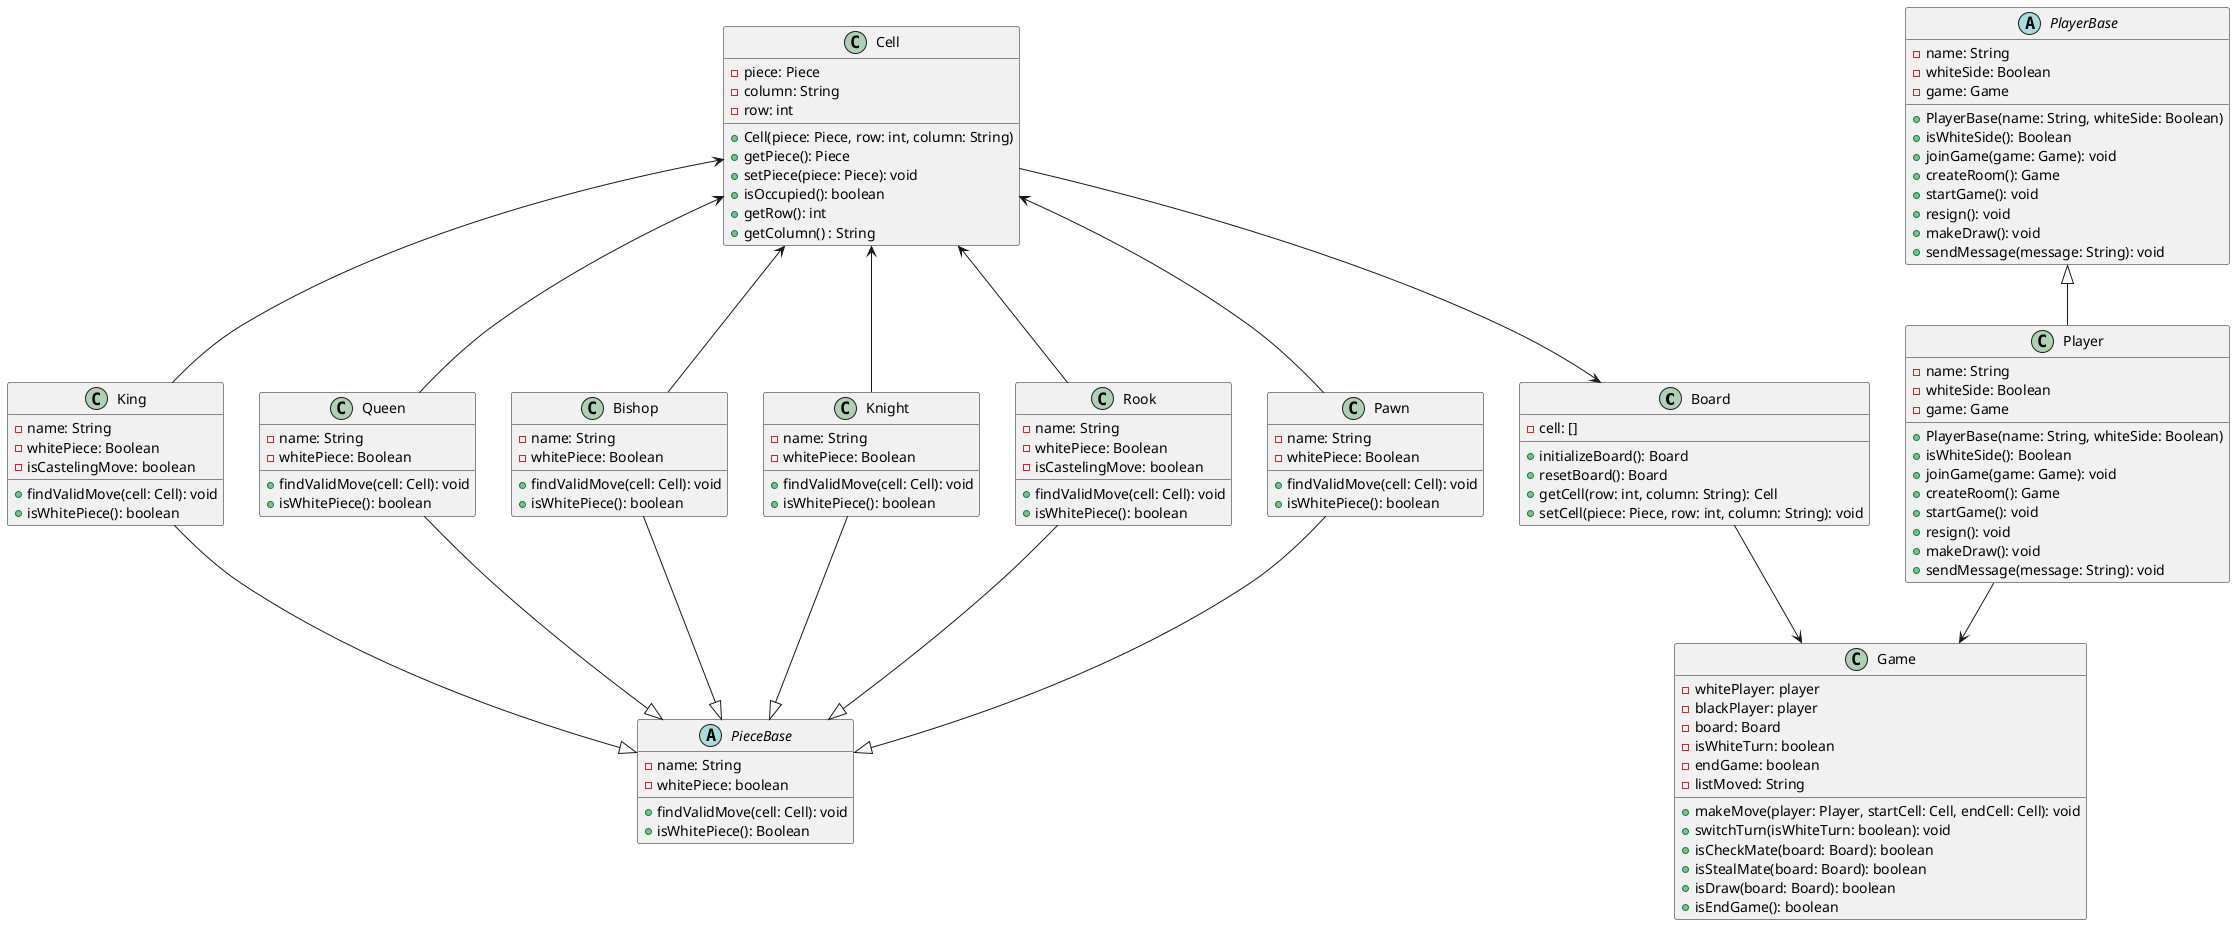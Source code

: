 @startuml classDiagram
class Board {
    -cell: []
    +initializeBoard(): Board
    +resetBoard(): Board
    +getCell(row: int, column: String): Cell
    +setCell(piece: Piece, row: int, column: String): void
}


class Game {
    -whitePlayer: player
    -blackPlayer: player   
    -board: Board
    -isWhiteTurn: boolean 
    -endGame: boolean
    -listMoved: String
    
    +makeMove(player: Player, startCell: Cell, endCell: Cell): void
    +switchTurn(isWhiteTurn: boolean): void
    +isCheckMate(board: Board): boolean
    +isStealMate(board: Board): boolean
    +isDraw(board: Board): boolean
    +isEndGame(): boolean
}

class Cell {
    -piece: Piece
    -column: String 
    -row: int

    +Cell(piece: Piece, row: int, column: String)
    +getPiece(): Piece
    +setPiece(piece: Piece): void
    +isOccupied(): boolean
    +getRow(): int
    +getColumn() : String
}

class Player {
    -name: String
    -whiteSide: Boolean
    -game: Game
    
    +PlayerBase(name: String, whiteSide: Boolean)
    +isWhiteSide(): Boolean
    +joinGame(game: Game): void
    +createRoom(): Game
    +startGame(): void
    +resign(): void
    +makeDraw(): void
    +sendMessage(message: String): void
}

abstract class PlayerBase {
    -name: String
    -whiteSide: Boolean
    -game: Game
    
    +PlayerBase(name: String, whiteSide: Boolean)
    +isWhiteSide(): Boolean
    +joinGame(game: Game): void
    +createRoom(): Game
    +startGame(): void
    +resign(): void
    +makeDraw(): void
    +sendMessage(message: String): void
}

abstract class PieceBase {
    -name: String
    -whitePiece: boolean

    +findValidMove(cell: Cell): void
    +isWhitePiece(): Boolean
}

class Pawn{
    -name: String
    -whitePiece: Boolean
    +findValidMove(cell: Cell): void
    +isWhitePiece(): boolean
} 
class Rook{
    -name: String
    -whitePiece: Boolean
    -isCastelingMove: boolean
    +findValidMove(cell: Cell): void
    +isWhitePiece(): boolean
}
class Knight{
    -name: String
    -whitePiece: Boolean
    +findValidMove(cell: Cell): void
    +isWhitePiece(): boolean
}
class Bishop{
    -name: String
    -whitePiece: Boolean
    +findValidMove(cell: Cell): void
    +isWhitePiece(): boolean
}
class Queen{
    -name: String
    -whitePiece: Boolean
    +findValidMove(cell: Cell): void
    +isWhitePiece(): boolean
}
class King{
    -name: String
    -whitePiece: Boolean
    -isCastelingMove: boolean
    +findValidMove(cell: Cell): void 
    +isWhitePiece(): boolean
}

Player --> Game
PlayerBase <|-- Player

Cell --> Board
Board --> Game

PieceBase <|-up- Pawn 
PieceBase <|-up- Rook
PieceBase <|-up- Knight
PieceBase <|-up- Bishop
PieceBase <|-up- Queen
PieceBase <|-up- King

Cell <-- Pawn
Cell <-- Rook
Cell <-- Knight
Cell <-- Bishop
Cell <-- Queen
Cell <-- King
@enduml